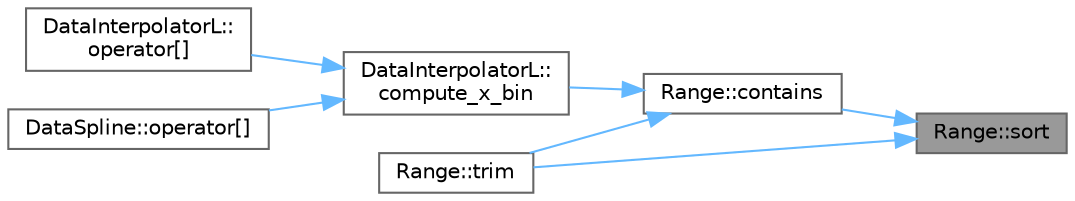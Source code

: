 digraph "Range::sort"
{
 // LATEX_PDF_SIZE
  bgcolor="transparent";
  edge [fontname=Helvetica,fontsize=10,labelfontname=Helvetica,labelfontsize=10];
  node [fontname=Helvetica,fontsize=10,shape=box,height=0.2,width=0.4];
  rankdir="RL";
  Node1 [label="Range::sort",height=0.2,width=0.4,color="gray40", fillcolor="grey60", style="filled", fontcolor="black",tooltip="Ensure the range limits are in the correcdt order, i.e. lower < higher."];
  Node1 -> Node2 [dir="back",color="steelblue1",style="solid"];
  Node2 [label="Range::contains",height=0.2,width=0.4,color="grey40", fillcolor="white", style="filled",URL="$class_range.html#a7a16ab26de4ed1768feeb371158058f9",tooltip="Check a given value is inside of the range."];
  Node2 -> Node3 [dir="back",color="steelblue1",style="solid"];
  Node3 [label="DataInterpolatorL::\lcompute_x_bin",height=0.2,width=0.4,color="grey40", fillcolor="white", style="filled",URL="$class_data_interpolator_l.html#ac73039841439c687f8f0cb780dcbe7bc",tooltip=" "];
  Node3 -> Node4 [dir="back",color="steelblue1",style="solid"];
  Node4 [label="DataInterpolatorL::\loperator[]",height=0.2,width=0.4,color="grey40", fillcolor="white", style="filled",URL="$class_data_interpolator_l.html#a863c91db9429ad0ded7d9b6ec8767431",tooltip="Return a data point."];
  Node3 -> Node5 [dir="back",color="steelblue1",style="solid"];
  Node5 [label="DataSpline::operator[]",height=0.2,width=0.4,color="grey40", fillcolor="white", style="filled",URL="$class_data_spline.html#a0bd1f6ec0dcbc1aa28e15d8e6237ce6f",tooltip="Return a data point."];
  Node2 -> Node6 [dir="back",color="steelblue1",style="solid"];
  Node6 [label="Range::trim",height=0.2,width=0.4,color="grey40", fillcolor="white", style="filled",URL="$class_range.html#a073b965cbbcdf0ef81ad9393e00aca9e",tooltip="Trim a given value to the limits of the range."];
  Node1 -> Node6 [dir="back",color="steelblue1",style="solid"];
}
